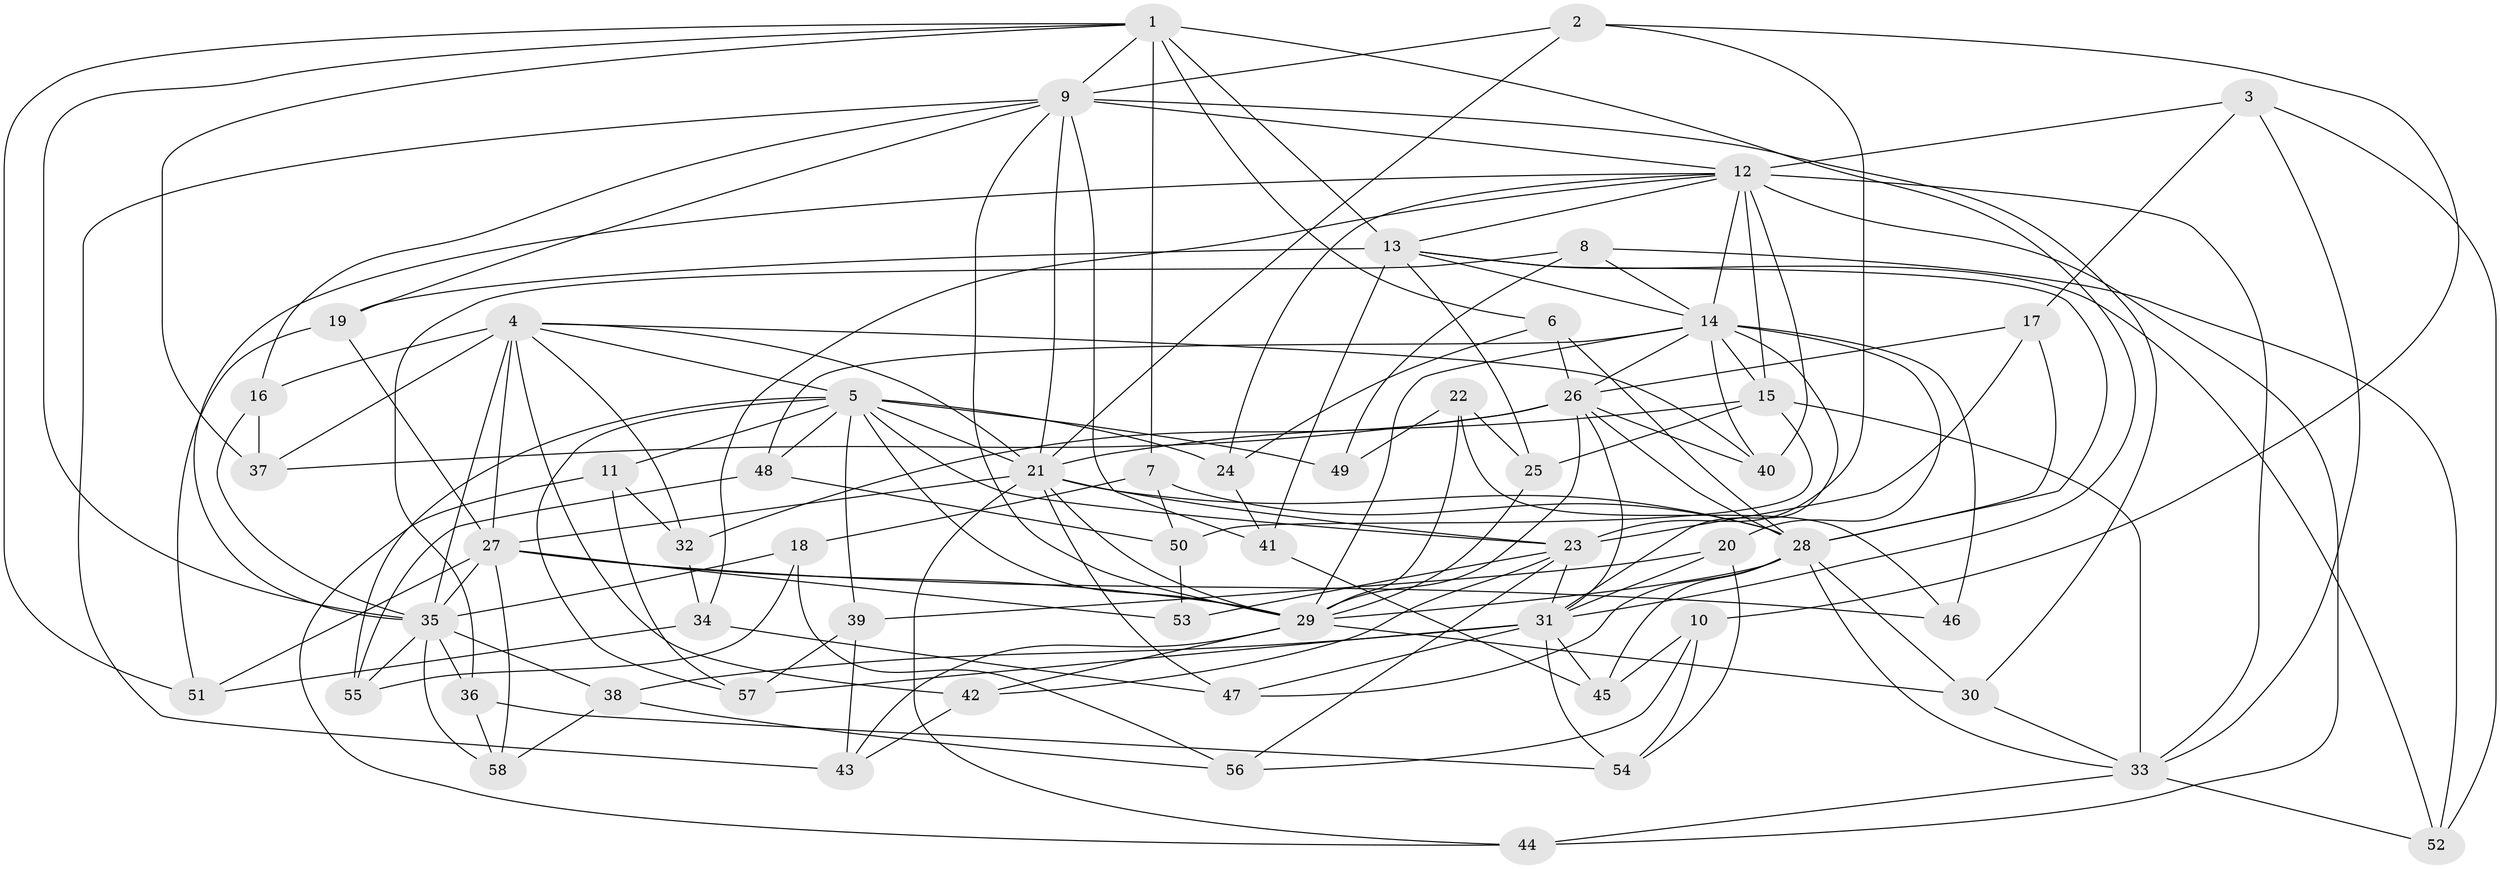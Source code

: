 // original degree distribution, {4: 1.0}
// Generated by graph-tools (version 1.1) at 2025/38/03/09/25 02:38:10]
// undirected, 58 vertices, 161 edges
graph export_dot {
graph [start="1"]
  node [color=gray90,style=filled];
  1;
  2;
  3;
  4;
  5;
  6;
  7;
  8;
  9;
  10;
  11;
  12;
  13;
  14;
  15;
  16;
  17;
  18;
  19;
  20;
  21;
  22;
  23;
  24;
  25;
  26;
  27;
  28;
  29;
  30;
  31;
  32;
  33;
  34;
  35;
  36;
  37;
  38;
  39;
  40;
  41;
  42;
  43;
  44;
  45;
  46;
  47;
  48;
  49;
  50;
  51;
  52;
  53;
  54;
  55;
  56;
  57;
  58;
  1 -- 6 [weight=1.0];
  1 -- 7 [weight=1.0];
  1 -- 9 [weight=1.0];
  1 -- 13 [weight=3.0];
  1 -- 31 [weight=1.0];
  1 -- 35 [weight=1.0];
  1 -- 37 [weight=1.0];
  1 -- 51 [weight=1.0];
  2 -- 9 [weight=1.0];
  2 -- 10 [weight=1.0];
  2 -- 21 [weight=1.0];
  2 -- 23 [weight=1.0];
  3 -- 12 [weight=1.0];
  3 -- 17 [weight=1.0];
  3 -- 33 [weight=1.0];
  3 -- 52 [weight=1.0];
  4 -- 5 [weight=1.0];
  4 -- 16 [weight=1.0];
  4 -- 21 [weight=1.0];
  4 -- 27 [weight=1.0];
  4 -- 32 [weight=1.0];
  4 -- 35 [weight=2.0];
  4 -- 37 [weight=1.0];
  4 -- 40 [weight=1.0];
  4 -- 42 [weight=1.0];
  5 -- 11 [weight=1.0];
  5 -- 21 [weight=1.0];
  5 -- 23 [weight=1.0];
  5 -- 24 [weight=1.0];
  5 -- 29 [weight=1.0];
  5 -- 39 [weight=1.0];
  5 -- 48 [weight=1.0];
  5 -- 49 [weight=2.0];
  5 -- 55 [weight=1.0];
  5 -- 57 [weight=1.0];
  6 -- 24 [weight=1.0];
  6 -- 26 [weight=1.0];
  6 -- 28 [weight=1.0];
  7 -- 18 [weight=1.0];
  7 -- 28 [weight=1.0];
  7 -- 50 [weight=1.0];
  8 -- 14 [weight=1.0];
  8 -- 36 [weight=1.0];
  8 -- 49 [weight=1.0];
  8 -- 52 [weight=1.0];
  9 -- 12 [weight=1.0];
  9 -- 16 [weight=1.0];
  9 -- 19 [weight=1.0];
  9 -- 21 [weight=1.0];
  9 -- 29 [weight=1.0];
  9 -- 30 [weight=1.0];
  9 -- 41 [weight=1.0];
  9 -- 43 [weight=1.0];
  10 -- 45 [weight=1.0];
  10 -- 54 [weight=1.0];
  10 -- 56 [weight=1.0];
  11 -- 32 [weight=1.0];
  11 -- 44 [weight=1.0];
  11 -- 57 [weight=1.0];
  12 -- 13 [weight=1.0];
  12 -- 14 [weight=1.0];
  12 -- 15 [weight=2.0];
  12 -- 24 [weight=1.0];
  12 -- 33 [weight=1.0];
  12 -- 34 [weight=1.0];
  12 -- 35 [weight=1.0];
  12 -- 40 [weight=1.0];
  12 -- 44 [weight=1.0];
  13 -- 14 [weight=1.0];
  13 -- 19 [weight=1.0];
  13 -- 25 [weight=1.0];
  13 -- 28 [weight=1.0];
  13 -- 41 [weight=1.0];
  13 -- 52 [weight=1.0];
  14 -- 15 [weight=1.0];
  14 -- 20 [weight=1.0];
  14 -- 26 [weight=1.0];
  14 -- 29 [weight=1.0];
  14 -- 31 [weight=1.0];
  14 -- 40 [weight=1.0];
  14 -- 46 [weight=2.0];
  14 -- 48 [weight=1.0];
  15 -- 21 [weight=1.0];
  15 -- 25 [weight=1.0];
  15 -- 33 [weight=2.0];
  15 -- 50 [weight=1.0];
  16 -- 35 [weight=1.0];
  16 -- 37 [weight=1.0];
  17 -- 23 [weight=1.0];
  17 -- 26 [weight=1.0];
  17 -- 28 [weight=1.0];
  18 -- 35 [weight=1.0];
  18 -- 55 [weight=1.0];
  18 -- 56 [weight=1.0];
  19 -- 27 [weight=1.0];
  19 -- 51 [weight=1.0];
  20 -- 31 [weight=1.0];
  20 -- 39 [weight=1.0];
  20 -- 54 [weight=1.0];
  21 -- 23 [weight=2.0];
  21 -- 27 [weight=1.0];
  21 -- 28 [weight=1.0];
  21 -- 29 [weight=1.0];
  21 -- 44 [weight=1.0];
  21 -- 47 [weight=1.0];
  22 -- 25 [weight=1.0];
  22 -- 29 [weight=1.0];
  22 -- 46 [weight=1.0];
  22 -- 49 [weight=1.0];
  23 -- 31 [weight=1.0];
  23 -- 42 [weight=1.0];
  23 -- 53 [weight=2.0];
  23 -- 56 [weight=1.0];
  24 -- 41 [weight=1.0];
  25 -- 29 [weight=1.0];
  26 -- 28 [weight=2.0];
  26 -- 29 [weight=1.0];
  26 -- 31 [weight=1.0];
  26 -- 32 [weight=1.0];
  26 -- 37 [weight=1.0];
  26 -- 40 [weight=1.0];
  27 -- 29 [weight=1.0];
  27 -- 35 [weight=2.0];
  27 -- 46 [weight=1.0];
  27 -- 51 [weight=1.0];
  27 -- 53 [weight=1.0];
  27 -- 58 [weight=1.0];
  28 -- 29 [weight=1.0];
  28 -- 30 [weight=1.0];
  28 -- 33 [weight=1.0];
  28 -- 45 [weight=1.0];
  28 -- 47 [weight=1.0];
  29 -- 30 [weight=1.0];
  29 -- 42 [weight=1.0];
  29 -- 43 [weight=1.0];
  30 -- 33 [weight=1.0];
  31 -- 38 [weight=1.0];
  31 -- 45 [weight=1.0];
  31 -- 47 [weight=1.0];
  31 -- 54 [weight=1.0];
  31 -- 57 [weight=1.0];
  32 -- 34 [weight=1.0];
  33 -- 44 [weight=1.0];
  33 -- 52 [weight=1.0];
  34 -- 47 [weight=1.0];
  34 -- 51 [weight=1.0];
  35 -- 36 [weight=1.0];
  35 -- 38 [weight=1.0];
  35 -- 55 [weight=1.0];
  35 -- 58 [weight=1.0];
  36 -- 54 [weight=1.0];
  36 -- 58 [weight=1.0];
  38 -- 56 [weight=1.0];
  38 -- 58 [weight=1.0];
  39 -- 43 [weight=1.0];
  39 -- 57 [weight=1.0];
  41 -- 45 [weight=1.0];
  42 -- 43 [weight=1.0];
  48 -- 50 [weight=1.0];
  48 -- 55 [weight=1.0];
  50 -- 53 [weight=1.0];
}
